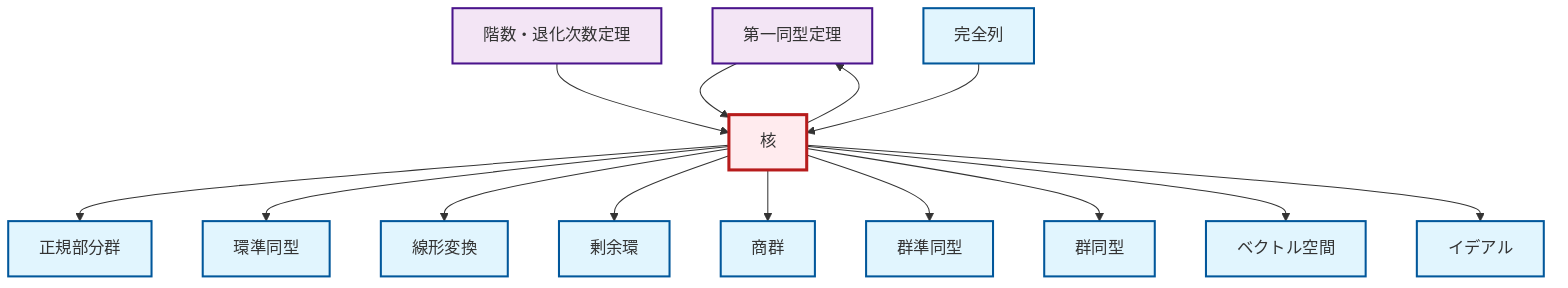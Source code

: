 graph TD
    classDef definition fill:#e1f5fe,stroke:#01579b,stroke-width:2px
    classDef theorem fill:#f3e5f5,stroke:#4a148c,stroke-width:2px
    classDef axiom fill:#fff3e0,stroke:#e65100,stroke-width:2px
    classDef example fill:#e8f5e9,stroke:#1b5e20,stroke-width:2px
    classDef current fill:#ffebee,stroke:#b71c1c,stroke-width:3px
    thm-first-isomorphism["第一同型定理"]:::theorem
    def-kernel["核"]:::definition
    def-ideal["イデアル"]:::definition
    def-normal-subgroup["正規部分群"]:::definition
    def-vector-space["ベクトル空間"]:::definition
    def-exact-sequence["完全列"]:::definition
    def-isomorphism["群同型"]:::definition
    def-quotient-group["商群"]:::definition
    def-homomorphism["群準同型"]:::definition
    def-quotient-ring["剰余環"]:::definition
    thm-rank-nullity["階数・退化次数定理"]:::theorem
    def-linear-transformation["線形変換"]:::definition
    def-ring-homomorphism["環準同型"]:::definition
    thm-rank-nullity --> def-kernel
    thm-first-isomorphism --> def-kernel
    def-kernel --> def-normal-subgroup
    def-kernel --> def-ring-homomorphism
    def-kernel --> def-linear-transformation
    def-kernel --> def-quotient-ring
    def-exact-sequence --> def-kernel
    def-kernel --> thm-first-isomorphism
    def-kernel --> def-quotient-group
    def-kernel --> def-homomorphism
    def-kernel --> def-isomorphism
    def-kernel --> def-vector-space
    def-kernel --> def-ideal
    class def-kernel current